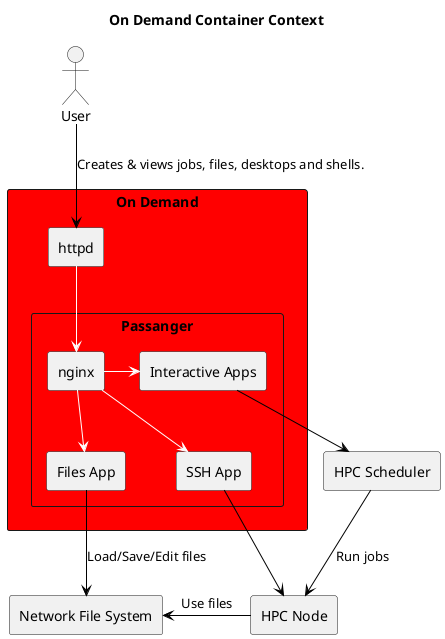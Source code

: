 @startuml

title On Demand Container Context

'scale 400*1600

skinparam ArrowColor Black

rectangle "HPC Scheduler" as HS
rectangle "HPC Node" as HN
rectangle "Network File System" as NFS

rectangle "On Demand" as OD #red {
    rectangle "httpd" as HT

    rectangle "Passanger" as PSS {
        rectangle "nginx" as NG

        rectangle "SSH App" as SSH
        rectangle "Files App" as FA
        rectangle "Interactive Apps" as IA
    
        HT -[#white]-> NG
        NG -[#white]-> SSH
        NG -[#white]> IA
        NG -[#white]-> FA
        SSH -> HN
        IA -> HS
    }
}

:User: --> HT: Creates & views jobs, files, desktops and shells.

FA --> NFS : Load/Save/Edit files
NFS <- HN : Use files
HS --> HN : Run jobs

@enduml